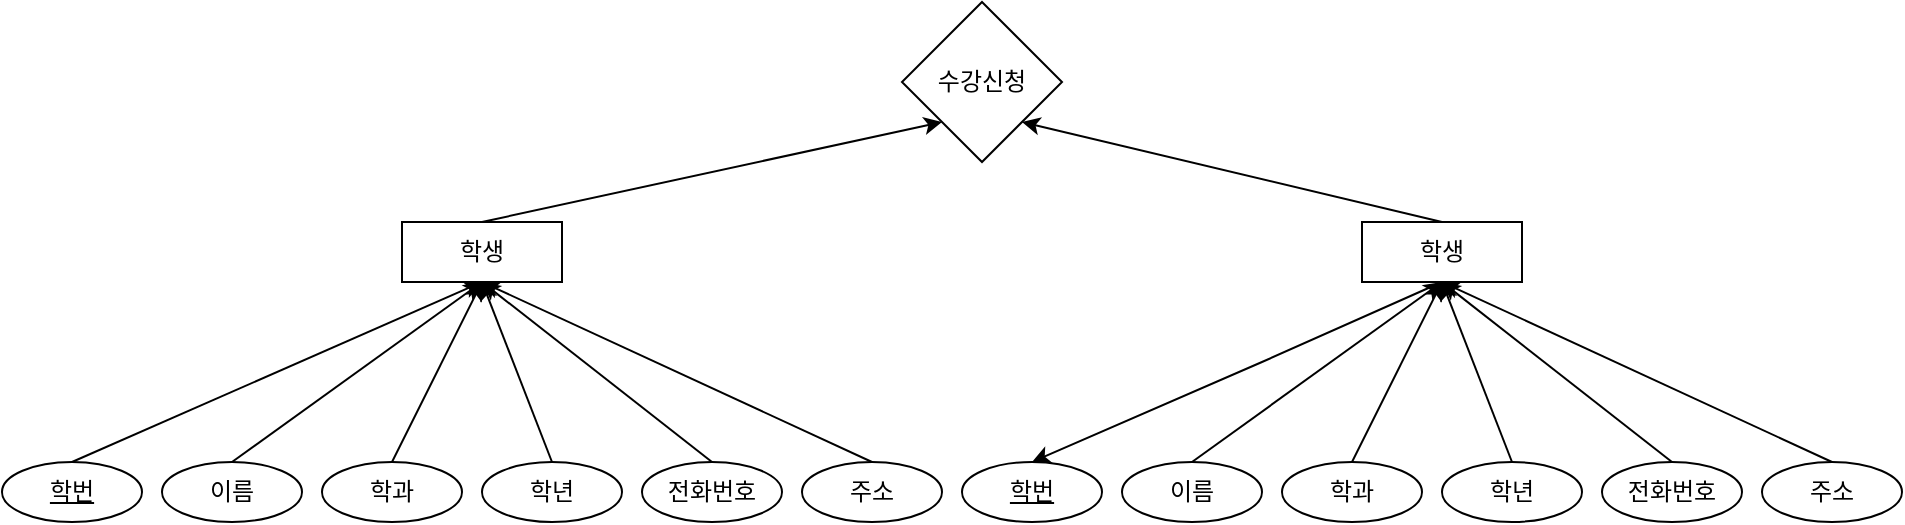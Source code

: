 <mxfile version="21.2.1" type="device">
  <diagram id="GCTHlMyWttVHBe4x4-ZL" name="페이지-1">
    <mxGraphModel dx="683" dy="398" grid="1" gridSize="10" guides="1" tooltips="1" connect="1" arrows="1" fold="1" page="1" pageScale="1" pageWidth="827" pageHeight="1169" math="0" shadow="0">
      <root>
        <mxCell id="0" />
        <mxCell id="1" parent="0" />
        <mxCell id="-1Lxs-uOC5roMehxHQ7_-15" value="" style="rounded=0;orthogonalLoop=1;jettySize=auto;html=1;exitX=0.5;exitY=0;exitDx=0;exitDy=0;entryX=0;entryY=1;entryDx=0;entryDy=0;" edge="1" parent="1" source="-1Lxs-uOC5roMehxHQ7_-1" target="-1Lxs-uOC5roMehxHQ7_-14">
          <mxGeometry relative="1" as="geometry" />
        </mxCell>
        <mxCell id="-1Lxs-uOC5roMehxHQ7_-1" value="학생" style="whiteSpace=wrap;html=1;align=center;" vertex="1" parent="1">
          <mxGeometry x="210" y="140" width="80" height="30" as="geometry" />
        </mxCell>
        <mxCell id="-1Lxs-uOC5roMehxHQ7_-3" value="학번" style="ellipse;whiteSpace=wrap;html=1;align=center;fontStyle=4;" vertex="1" parent="1">
          <mxGeometry x="10" y="260" width="70" height="30" as="geometry" />
        </mxCell>
        <mxCell id="-1Lxs-uOC5roMehxHQ7_-4" value="이름" style="ellipse;whiteSpace=wrap;html=1;align=center;" vertex="1" parent="1">
          <mxGeometry x="90" y="260" width="70" height="30" as="geometry" />
        </mxCell>
        <mxCell id="-1Lxs-uOC5roMehxHQ7_-9" value="학과" style="ellipse;whiteSpace=wrap;html=1;align=center;" vertex="1" parent="1">
          <mxGeometry x="170" y="260" width="70" height="30" as="geometry" />
        </mxCell>
        <mxCell id="-1Lxs-uOC5roMehxHQ7_-10" value="학년" style="ellipse;whiteSpace=wrap;html=1;align=center;" vertex="1" parent="1">
          <mxGeometry x="250" y="260" width="70" height="30" as="geometry" />
        </mxCell>
        <mxCell id="-1Lxs-uOC5roMehxHQ7_-11" value="전화번호" style="ellipse;whiteSpace=wrap;html=1;align=center;" vertex="1" parent="1">
          <mxGeometry x="330" y="260" width="70" height="30" as="geometry" />
        </mxCell>
        <mxCell id="-1Lxs-uOC5roMehxHQ7_-12" value="주소" style="ellipse;whiteSpace=wrap;html=1;align=center;" vertex="1" parent="1">
          <mxGeometry x="410" y="260" width="70" height="30" as="geometry" />
        </mxCell>
        <mxCell id="-1Lxs-uOC5roMehxHQ7_-14" value="수강신청" style="rhombus;whiteSpace=wrap;html=1;" vertex="1" parent="1">
          <mxGeometry x="460" y="30" width="80" height="80" as="geometry" />
        </mxCell>
        <mxCell id="-1Lxs-uOC5roMehxHQ7_-16" value="" style="rounded=0;orthogonalLoop=1;jettySize=auto;html=1;exitX=0.5;exitY=0;exitDx=0;exitDy=0;entryX=0.5;entryY=1;entryDx=0;entryDy=0;" edge="1" parent="1" source="-1Lxs-uOC5roMehxHQ7_-3" target="-1Lxs-uOC5roMehxHQ7_-1">
          <mxGeometry relative="1" as="geometry">
            <mxPoint x="35" y="241" as="sourcePoint" />
            <mxPoint x="215" y="180" as="targetPoint" />
          </mxGeometry>
        </mxCell>
        <mxCell id="-1Lxs-uOC5roMehxHQ7_-17" value="" style="rounded=0;orthogonalLoop=1;jettySize=auto;html=1;exitX=0.5;exitY=0;exitDx=0;exitDy=0;entryX=0.5;entryY=1;entryDx=0;entryDy=0;" edge="1" parent="1" source="-1Lxs-uOC5roMehxHQ7_-4" target="-1Lxs-uOC5roMehxHQ7_-1">
          <mxGeometry relative="1" as="geometry">
            <mxPoint x="55" y="270" as="sourcePoint" />
            <mxPoint x="260" y="180" as="targetPoint" />
          </mxGeometry>
        </mxCell>
        <mxCell id="-1Lxs-uOC5roMehxHQ7_-18" value="" style="rounded=0;orthogonalLoop=1;jettySize=auto;html=1;exitX=0.5;exitY=0;exitDx=0;exitDy=0;entryX=0.5;entryY=1;entryDx=0;entryDy=0;" edge="1" parent="1" source="-1Lxs-uOC5roMehxHQ7_-9" target="-1Lxs-uOC5roMehxHQ7_-1">
          <mxGeometry relative="1" as="geometry">
            <mxPoint x="135" y="270" as="sourcePoint" />
            <mxPoint x="260" y="180" as="targetPoint" />
          </mxGeometry>
        </mxCell>
        <mxCell id="-1Lxs-uOC5roMehxHQ7_-19" value="" style="rounded=0;orthogonalLoop=1;jettySize=auto;html=1;exitX=0.5;exitY=0;exitDx=0;exitDy=0;entryX=0.5;entryY=1;entryDx=0;entryDy=0;" edge="1" parent="1" source="-1Lxs-uOC5roMehxHQ7_-10" target="-1Lxs-uOC5roMehxHQ7_-1">
          <mxGeometry relative="1" as="geometry">
            <mxPoint x="215" y="270" as="sourcePoint" />
            <mxPoint x="260" y="180" as="targetPoint" />
          </mxGeometry>
        </mxCell>
        <mxCell id="-1Lxs-uOC5roMehxHQ7_-20" value="" style="rounded=0;orthogonalLoop=1;jettySize=auto;html=1;exitX=0.5;exitY=0;exitDx=0;exitDy=0;entryX=0.5;entryY=1;entryDx=0;entryDy=0;" edge="1" parent="1" source="-1Lxs-uOC5roMehxHQ7_-11" target="-1Lxs-uOC5roMehxHQ7_-1">
          <mxGeometry relative="1" as="geometry">
            <mxPoint x="295" y="270" as="sourcePoint" />
            <mxPoint x="260" y="180" as="targetPoint" />
          </mxGeometry>
        </mxCell>
        <mxCell id="-1Lxs-uOC5roMehxHQ7_-21" value="" style="rounded=0;orthogonalLoop=1;jettySize=auto;html=1;exitX=0.5;exitY=0;exitDx=0;exitDy=0;entryX=0.5;entryY=1;entryDx=0;entryDy=0;" edge="1" parent="1" source="-1Lxs-uOC5roMehxHQ7_-12" target="-1Lxs-uOC5roMehxHQ7_-1">
          <mxGeometry relative="1" as="geometry">
            <mxPoint x="413" y="260" as="sourcePoint" />
            <mxPoint x="298" y="170" as="targetPoint" />
          </mxGeometry>
        </mxCell>
        <mxCell id="-1Lxs-uOC5roMehxHQ7_-22" value="학생" style="whiteSpace=wrap;html=1;align=center;" vertex="1" parent="1">
          <mxGeometry x="690" y="140" width="80" height="30" as="geometry" />
        </mxCell>
        <mxCell id="-1Lxs-uOC5roMehxHQ7_-23" value="학번" style="ellipse;whiteSpace=wrap;html=1;align=center;fontStyle=4;" vertex="1" parent="1">
          <mxGeometry x="490" y="260" width="70" height="30" as="geometry" />
        </mxCell>
        <mxCell id="-1Lxs-uOC5roMehxHQ7_-24" value="이름" style="ellipse;whiteSpace=wrap;html=1;align=center;" vertex="1" parent="1">
          <mxGeometry x="570" y="260" width="70" height="30" as="geometry" />
        </mxCell>
        <mxCell id="-1Lxs-uOC5roMehxHQ7_-25" value="학과" style="ellipse;whiteSpace=wrap;html=1;align=center;" vertex="1" parent="1">
          <mxGeometry x="650" y="260" width="70" height="30" as="geometry" />
        </mxCell>
        <mxCell id="-1Lxs-uOC5roMehxHQ7_-26" value="학년" style="ellipse;whiteSpace=wrap;html=1;align=center;" vertex="1" parent="1">
          <mxGeometry x="730" y="260" width="70" height="30" as="geometry" />
        </mxCell>
        <mxCell id="-1Lxs-uOC5roMehxHQ7_-27" value="전화번호" style="ellipse;whiteSpace=wrap;html=1;align=center;" vertex="1" parent="1">
          <mxGeometry x="810" y="260" width="70" height="30" as="geometry" />
        </mxCell>
        <mxCell id="-1Lxs-uOC5roMehxHQ7_-28" value="주소" style="ellipse;whiteSpace=wrap;html=1;align=center;" vertex="1" parent="1">
          <mxGeometry x="890" y="260" width="70" height="30" as="geometry" />
        </mxCell>
        <mxCell id="-1Lxs-uOC5roMehxHQ7_-29" value="" style="rounded=0;orthogonalLoop=1;jettySize=auto;html=1;exitX=0.5;exitY=1;exitDx=0;exitDy=0;entryX=0.5;entryY=0;entryDx=0;entryDy=0;" edge="1" source="-1Lxs-uOC5roMehxHQ7_-22" target="-1Lxs-uOC5roMehxHQ7_-23" parent="1">
          <mxGeometry relative="1" as="geometry">
            <mxPoint x="515" y="241" as="sourcePoint" />
            <mxPoint x="520" y="210" as="targetPoint" />
            <Array as="points">
              <mxPoint x="640" y="210" />
            </Array>
          </mxGeometry>
        </mxCell>
        <mxCell id="-1Lxs-uOC5roMehxHQ7_-30" value="" style="rounded=0;orthogonalLoop=1;jettySize=auto;html=1;exitX=0.5;exitY=0;exitDx=0;exitDy=0;entryX=0.5;entryY=1;entryDx=0;entryDy=0;" edge="1" source="-1Lxs-uOC5roMehxHQ7_-24" target="-1Lxs-uOC5roMehxHQ7_-22" parent="1">
          <mxGeometry relative="1" as="geometry">
            <mxPoint x="535" y="270" as="sourcePoint" />
            <mxPoint x="740" y="180" as="targetPoint" />
          </mxGeometry>
        </mxCell>
        <mxCell id="-1Lxs-uOC5roMehxHQ7_-31" value="" style="rounded=0;orthogonalLoop=1;jettySize=auto;html=1;exitX=0.5;exitY=0;exitDx=0;exitDy=0;entryX=0.5;entryY=1;entryDx=0;entryDy=0;" edge="1" source="-1Lxs-uOC5roMehxHQ7_-25" target="-1Lxs-uOC5roMehxHQ7_-22" parent="1">
          <mxGeometry relative="1" as="geometry">
            <mxPoint x="615" y="270" as="sourcePoint" />
            <mxPoint x="740" y="180" as="targetPoint" />
          </mxGeometry>
        </mxCell>
        <mxCell id="-1Lxs-uOC5roMehxHQ7_-32" value="" style="rounded=0;orthogonalLoop=1;jettySize=auto;html=1;exitX=0.5;exitY=0;exitDx=0;exitDy=0;entryX=0.5;entryY=1;entryDx=0;entryDy=0;" edge="1" source="-1Lxs-uOC5roMehxHQ7_-26" target="-1Lxs-uOC5roMehxHQ7_-22" parent="1">
          <mxGeometry relative="1" as="geometry">
            <mxPoint x="695" y="270" as="sourcePoint" />
            <mxPoint x="740" y="180" as="targetPoint" />
          </mxGeometry>
        </mxCell>
        <mxCell id="-1Lxs-uOC5roMehxHQ7_-33" value="" style="rounded=0;orthogonalLoop=1;jettySize=auto;html=1;exitX=0.5;exitY=0;exitDx=0;exitDy=0;entryX=0.5;entryY=1;entryDx=0;entryDy=0;" edge="1" source="-1Lxs-uOC5roMehxHQ7_-27" target="-1Lxs-uOC5roMehxHQ7_-22" parent="1">
          <mxGeometry relative="1" as="geometry">
            <mxPoint x="775" y="270" as="sourcePoint" />
            <mxPoint x="740" y="180" as="targetPoint" />
          </mxGeometry>
        </mxCell>
        <mxCell id="-1Lxs-uOC5roMehxHQ7_-34" value="" style="rounded=0;orthogonalLoop=1;jettySize=auto;html=1;exitX=0.5;exitY=0;exitDx=0;exitDy=0;entryX=0.5;entryY=1;entryDx=0;entryDy=0;" edge="1" source="-1Lxs-uOC5roMehxHQ7_-28" target="-1Lxs-uOC5roMehxHQ7_-22" parent="1">
          <mxGeometry relative="1" as="geometry">
            <mxPoint x="893" y="260" as="sourcePoint" />
            <mxPoint x="778" y="170" as="targetPoint" />
          </mxGeometry>
        </mxCell>
        <mxCell id="-1Lxs-uOC5roMehxHQ7_-35" value="" style="rounded=0;orthogonalLoop=1;jettySize=auto;html=1;exitX=0.5;exitY=0;exitDx=0;exitDy=0;entryX=1;entryY=1;entryDx=0;entryDy=0;" edge="1" parent="1" source="-1Lxs-uOC5roMehxHQ7_-22" target="-1Lxs-uOC5roMehxHQ7_-14">
          <mxGeometry relative="1" as="geometry">
            <mxPoint x="460" y="170" as="sourcePoint" />
            <mxPoint x="690" y="120" as="targetPoint" />
          </mxGeometry>
        </mxCell>
      </root>
    </mxGraphModel>
  </diagram>
</mxfile>
